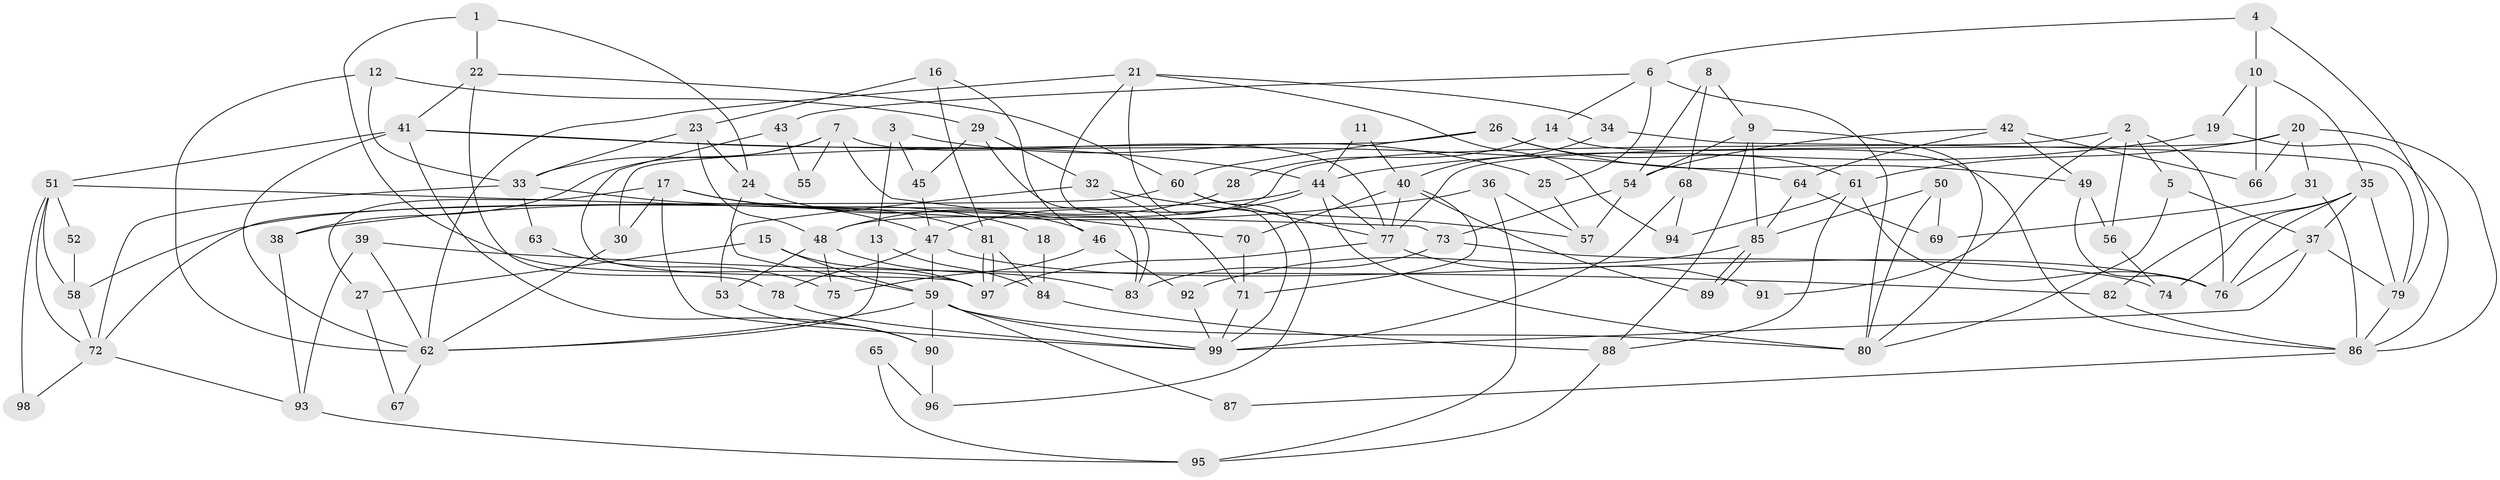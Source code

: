 // coarse degree distribution, {6: 0.20634920634920634, 4: 0.1111111111111111, 5: 0.14285714285714285, 3: 0.2222222222222222, 8: 0.031746031746031744, 7: 0.09523809523809523, 2: 0.1111111111111111, 12: 0.015873015873015872, 11: 0.015873015873015872, 1: 0.015873015873015872, 10: 0.015873015873015872, 9: 0.015873015873015872}
// Generated by graph-tools (version 1.1) at 2025/41/03/06/25 10:41:56]
// undirected, 99 vertices, 198 edges
graph export_dot {
graph [start="1"]
  node [color=gray90,style=filled];
  1;
  2;
  3;
  4;
  5;
  6;
  7;
  8;
  9;
  10;
  11;
  12;
  13;
  14;
  15;
  16;
  17;
  18;
  19;
  20;
  21;
  22;
  23;
  24;
  25;
  26;
  27;
  28;
  29;
  30;
  31;
  32;
  33;
  34;
  35;
  36;
  37;
  38;
  39;
  40;
  41;
  42;
  43;
  44;
  45;
  46;
  47;
  48;
  49;
  50;
  51;
  52;
  53;
  54;
  55;
  56;
  57;
  58;
  59;
  60;
  61;
  62;
  63;
  64;
  65;
  66;
  67;
  68;
  69;
  70;
  71;
  72;
  73;
  74;
  75;
  76;
  77;
  78;
  79;
  80;
  81;
  82;
  83;
  84;
  85;
  86;
  87;
  88;
  89;
  90;
  91;
  92;
  93;
  94;
  95;
  96;
  97;
  98;
  99;
  1 -- 22;
  1 -- 24;
  1 -- 97;
  2 -- 48;
  2 -- 76;
  2 -- 5;
  2 -- 56;
  2 -- 91;
  3 -- 13;
  3 -- 45;
  3 -- 25;
  4 -- 10;
  4 -- 6;
  4 -- 79;
  5 -- 37;
  5 -- 80;
  6 -- 25;
  6 -- 80;
  6 -- 14;
  6 -- 43;
  7 -- 33;
  7 -- 77;
  7 -- 38;
  7 -- 55;
  7 -- 70;
  8 -- 9;
  8 -- 68;
  8 -- 54;
  9 -- 85;
  9 -- 80;
  9 -- 54;
  9 -- 88;
  10 -- 66;
  10 -- 35;
  10 -- 19;
  11 -- 40;
  11 -- 44;
  12 -- 33;
  12 -- 62;
  12 -- 29;
  13 -- 84;
  13 -- 62;
  14 -- 86;
  14 -- 28;
  15 -- 97;
  15 -- 59;
  15 -- 27;
  16 -- 81;
  16 -- 23;
  16 -- 46;
  17 -- 30;
  17 -- 99;
  17 -- 18;
  17 -- 27;
  17 -- 81;
  18 -- 84;
  19 -- 44;
  19 -- 86;
  20 -- 31;
  20 -- 86;
  20 -- 61;
  20 -- 66;
  20 -- 77;
  21 -- 34;
  21 -- 99;
  21 -- 62;
  21 -- 83;
  21 -- 94;
  22 -- 78;
  22 -- 41;
  22 -- 60;
  23 -- 33;
  23 -- 48;
  23 -- 24;
  24 -- 59;
  24 -- 46;
  25 -- 57;
  26 -- 49;
  26 -- 60;
  26 -- 30;
  26 -- 61;
  27 -- 67;
  28 -- 48;
  29 -- 83;
  29 -- 32;
  29 -- 45;
  30 -- 62;
  31 -- 86;
  31 -- 69;
  32 -- 57;
  32 -- 53;
  32 -- 71;
  33 -- 72;
  33 -- 47;
  33 -- 63;
  34 -- 79;
  34 -- 40;
  35 -- 37;
  35 -- 76;
  35 -- 74;
  35 -- 79;
  35 -- 82;
  36 -- 95;
  36 -- 38;
  36 -- 57;
  37 -- 99;
  37 -- 79;
  37 -- 76;
  38 -- 93;
  39 -- 82;
  39 -- 62;
  39 -- 93;
  40 -- 70;
  40 -- 77;
  40 -- 71;
  40 -- 89;
  41 -- 51;
  41 -- 44;
  41 -- 62;
  41 -- 64;
  41 -- 90;
  42 -- 64;
  42 -- 54;
  42 -- 49;
  42 -- 66;
  43 -- 97;
  43 -- 55;
  44 -- 77;
  44 -- 47;
  44 -- 58;
  44 -- 80;
  45 -- 47;
  46 -- 75;
  46 -- 92;
  47 -- 59;
  47 -- 76;
  47 -- 78;
  48 -- 53;
  48 -- 83;
  48 -- 75;
  49 -- 76;
  49 -- 56;
  50 -- 85;
  50 -- 80;
  50 -- 69;
  51 -- 73;
  51 -- 58;
  51 -- 52;
  51 -- 72;
  51 -- 98;
  52 -- 58;
  53 -- 90;
  54 -- 57;
  54 -- 73;
  56 -- 74;
  58 -- 72;
  59 -- 80;
  59 -- 62;
  59 -- 87;
  59 -- 90;
  59 -- 99;
  60 -- 77;
  60 -- 72;
  60 -- 96;
  61 -- 76;
  61 -- 88;
  61 -- 94;
  62 -- 67;
  63 -- 75;
  64 -- 85;
  64 -- 69;
  65 -- 96;
  65 -- 95;
  68 -- 99;
  68 -- 94;
  70 -- 71;
  71 -- 99;
  72 -- 93;
  72 -- 98;
  73 -- 74;
  73 -- 83;
  77 -- 97;
  77 -- 91;
  78 -- 99;
  79 -- 86;
  81 -- 97;
  81 -- 97;
  81 -- 84;
  82 -- 86;
  84 -- 88;
  85 -- 89;
  85 -- 89;
  85 -- 92;
  86 -- 87;
  88 -- 95;
  90 -- 96;
  92 -- 99;
  93 -- 95;
}
